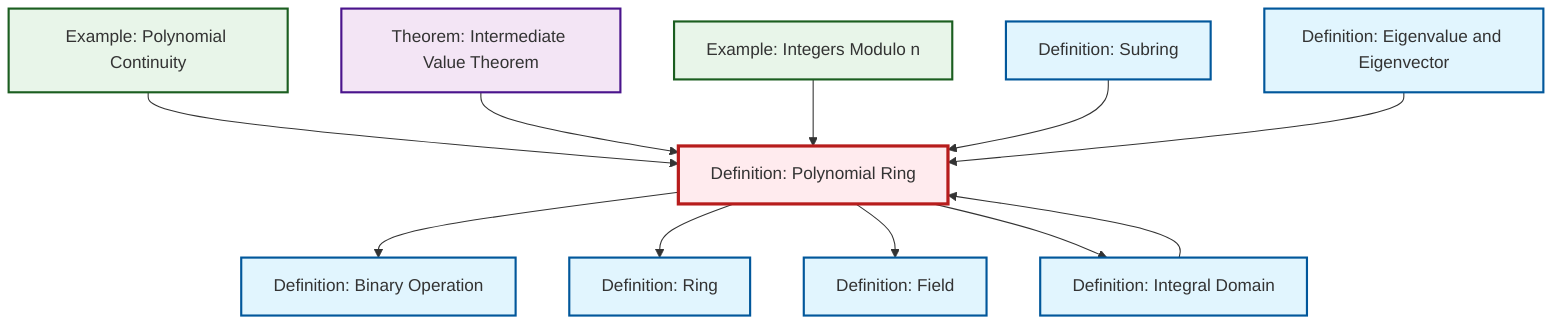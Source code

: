 graph TD
    classDef definition fill:#e1f5fe,stroke:#01579b,stroke-width:2px
    classDef theorem fill:#f3e5f5,stroke:#4a148c,stroke-width:2px
    classDef axiom fill:#fff3e0,stroke:#e65100,stroke-width:2px
    classDef example fill:#e8f5e9,stroke:#1b5e20,stroke-width:2px
    classDef current fill:#ffebee,stroke:#b71c1c,stroke-width:3px
    def-eigenvalue-eigenvector["Definition: Eigenvalue and Eigenvector"]:::definition
    def-subring["Definition: Subring"]:::definition
    def-binary-operation["Definition: Binary Operation"]:::definition
    def-polynomial-ring["Definition: Polynomial Ring"]:::definition
    thm-intermediate-value["Theorem: Intermediate Value Theorem"]:::theorem
    def-ring["Definition: Ring"]:::definition
    ex-polynomial-continuity["Example: Polynomial Continuity"]:::example
    ex-quotient-integers-mod-n["Example: Integers Modulo n"]:::example
    def-field["Definition: Field"]:::definition
    def-integral-domain["Definition: Integral Domain"]:::definition
    def-polynomial-ring --> def-binary-operation
    ex-polynomial-continuity --> def-polynomial-ring
    def-polynomial-ring --> def-ring
    def-polynomial-ring --> def-field
    thm-intermediate-value --> def-polynomial-ring
    ex-quotient-integers-mod-n --> def-polynomial-ring
    def-subring --> def-polynomial-ring
    def-integral-domain --> def-polynomial-ring
    def-eigenvalue-eigenvector --> def-polynomial-ring
    def-polynomial-ring --> def-integral-domain
    class def-polynomial-ring current